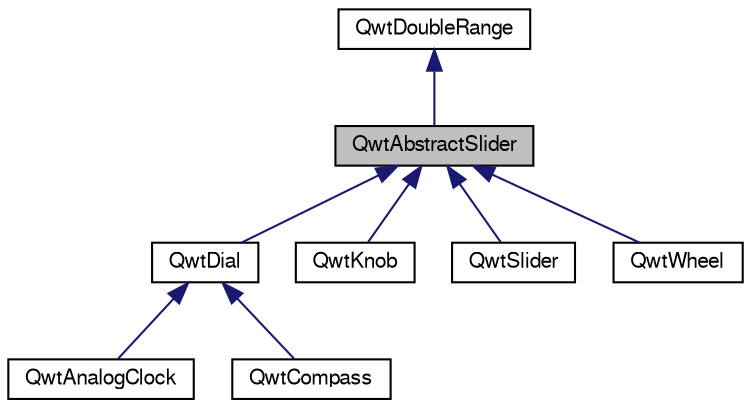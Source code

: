 digraph G
{
  edge [fontname="FreeSans",fontsize="10",labelfontname="FreeSans",labelfontsize="10"];
  node [fontname="FreeSans",fontsize="10",shape=record];
  Node1 [label="QwtAbstractSlider",height=0.2,width=0.4,color="black", fillcolor="grey75", style="filled" fontcolor="black"];
  Node2 -> Node1 [dir="back",color="midnightblue",fontsize="10",style="solid",fontname="FreeSans"];
  Node2 [label="QwtDoubleRange",height=0.2,width=0.4,color="black", fillcolor="white", style="filled",URL="$class_qwt_double_range.html",tooltip="A class which controls a value within an interval."];
  Node1 -> Node3 [dir="back",color="midnightblue",fontsize="10",style="solid",fontname="FreeSans"];
  Node3 [label="QwtDial",height=0.2,width=0.4,color="black", fillcolor="white", style="filled",URL="$class_qwt_dial.html",tooltip="QwtDial class provides a rounded range control."];
  Node3 -> Node4 [dir="back",color="midnightblue",fontsize="10",style="solid",fontname="FreeSans"];
  Node4 [label="QwtAnalogClock",height=0.2,width=0.4,color="black", fillcolor="white", style="filled",URL="$class_qwt_analog_clock.html",tooltip="An analog clock."];
  Node3 -> Node5 [dir="back",color="midnightblue",fontsize="10",style="solid",fontname="FreeSans"];
  Node5 [label="QwtCompass",height=0.2,width=0.4,color="black", fillcolor="white", style="filled",URL="$class_qwt_compass.html",tooltip="A Compass Widget."];
  Node1 -> Node6 [dir="back",color="midnightblue",fontsize="10",style="solid",fontname="FreeSans"];
  Node6 [label="QwtKnob",height=0.2,width=0.4,color="black", fillcolor="white", style="filled",URL="$class_qwt_knob.html",tooltip="The Knob Widget."];
  Node1 -> Node7 [dir="back",color="midnightblue",fontsize="10",style="solid",fontname="FreeSans"];
  Node7 [label="QwtSlider",height=0.2,width=0.4,color="black", fillcolor="white", style="filled",URL="$class_qwt_slider.html",tooltip="The Slider Widget."];
  Node1 -> Node8 [dir="back",color="midnightblue",fontsize="10",style="solid",fontname="FreeSans"];
  Node8 [label="QwtWheel",height=0.2,width=0.4,color="black", fillcolor="white", style="filled",URL="$class_qwt_wheel.html",tooltip="The Wheel Widget."];
}
